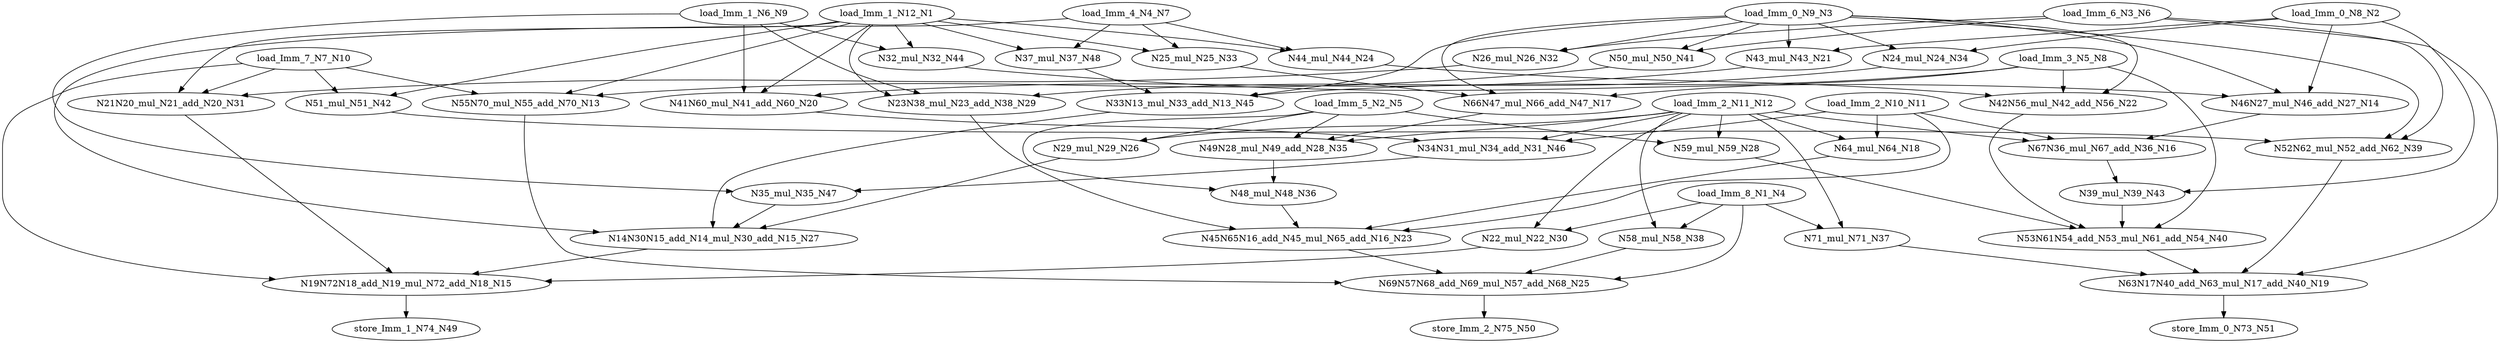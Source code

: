 digraph graphname {
N49 [color="black", ntype="outvar", label="store_Imm_1_N74_N49"];
N48 [color="black", ntype="operation", label="N37_mul_N37_N48"];
N41 [color="black", ntype="operation", label="N50_mul_N50_N41"];
N40 [color="black", ntype="operation", label="N53N61N54_add_N53_mul_N61_add_N54_N40"];
N43 [color="black", ntype="operation", label="N39_mul_N39_N43"];
N42 [color="black", ntype="operation", label="N51_mul_N51_N42"];
N45 [color="black", ntype="operation", label="N33N13_mul_N33_add_N13_N45"];
N44 [color="black", ntype="operation", label="N32_mul_N32_N44"];
N47 [color="black", ntype="operation", label="N35_mul_N35_N47"];
N46 [color="black", ntype="operation", label="N34N31_mul_N34_add_N31_N46"];
N29 [color="black", ntype="operation", label="N23N38_mul_N23_add_N38_N29"];
N28 [color="black", ntype="operation", label="N59_mul_N59_N28"];
N23 [color="black", ntype="operation", label="N45N65N16_add_N45_mul_N65_add_N16_N23"];
N22 [color="black", ntype="operation", label="N42N56_mul_N42_add_N56_N22"];
N21 [color="black", ntype="operation", label="N43_mul_N43_N21"];
N20 [color="black", ntype="operation", label="N41N60_mul_N41_add_N60_N20"];
N27 [color="black", ntype="operation", label="N14N30N15_add_N14_mul_N30_add_N15_N27"];
N26 [color="black", ntype="operation", label="N29_mul_N29_N26"];
N25 [color="black", ntype="operation", label="N69N57N68_add_N69_mul_N57_add_N68_N25"];
N24 [color="black", ntype="operation", label="N44_mul_N44_N24"];
N8 [color="black", ntype="invar", label="load_Imm_3_N5_N8"];
N9 [color="black", ntype="invar", label="load_Imm_1_N6_N9"];
N1 [color="black", ntype="invar", label="load_Imm_1_N12_N1"];
N2 [color="black", ntype="invar", label="load_Imm_0_N8_N2"];
N3 [color="black", ntype="invar", label="load_Imm_0_N9_N3"];
N4 [color="black", ntype="invar", label="load_Imm_8_N1_N4"];
N5 [color="black", ntype="invar", label="load_Imm_5_N2_N5"];
N6 [color="black", ntype="invar", label="load_Imm_6_N3_N6"];
N7 [color="black", ntype="invar", label="load_Imm_4_N4_N7"];
N12 [color="black", ntype="invar", label="load_Imm_2_N11_N12"];
N13 [color="black", ntype="operation", label="N55N70_mul_N55_add_N70_N13"];
N10 [color="black", ntype="invar", label="load_Imm_7_N7_N10"];
N11 [color="black", ntype="invar", label="load_Imm_2_N10_N11"];
N16 [color="black", ntype="operation", label="N67N36_mul_N67_add_N36_N16"];
N17 [color="black", ntype="operation", label="N66N47_mul_N66_add_N47_N17"];
N14 [color="black", ntype="operation", label="N46N27_mul_N46_add_N27_N14"];
N15 [color="black", ntype="operation", label="N19N72N18_add_N19_mul_N72_add_N18_N15"];
N18 [color="black", ntype="operation", label="N64_mul_N64_N18"];
N19 [color="black", ntype="operation", label="N63N17N40_add_N63_mul_N17_add_N40_N19"];
N50 [color="black", ntype="outvar", label="store_Imm_2_N75_N50"];
N51 [color="black", ntype="outvar", label="store_Imm_0_N73_N51"];
N38 [color="black", ntype="operation", label="N58_mul_N58_N38"];
N39 [color="black", ntype="operation", label="N52N62_mul_N52_add_N62_N39"];
N30 [color="black", ntype="operation", label="N22_mul_N22_N30"];
N31 [color="black", ntype="operation", label="N21N20_mul_N21_add_N20_N31"];
N32 [color="black", ntype="operation", label="N26_mul_N26_N32"];
N33 [color="black", ntype="operation", label="N25_mul_N25_N33"];
N34 [color="black", ntype="operation", label="N24_mul_N24_N34"];
N35 [color="black", ntype="operation", label="N49N28_mul_N49_add_N28_N35"];
N36 [color="black", ntype="operation", label="N48_mul_N48_N36"];
N37 [color="black", ntype="operation", label="N71_mul_N71_N37"];
N48 -> N45;
N41 -> N13;
N40 -> N19;
N43 -> N40;
N42 -> N39;
N45 -> N27;
N44 -> N14;
N47 -> N27;
N46 -> N47;
N29 -> N23;
N28 -> N40;
N23 -> N25;
N22 -> N40;
N21 -> N20;
N20 -> N46;
N27 -> N15;
N26 -> N27;
N25 -> N50;
N24 -> N22;
N8 -> N17;
N8 -> N22;
N8 -> N45;
N8 -> N40;
N9 -> N20;
N9 -> N44;
N9 -> N47;
N9 -> N29;
N1 -> N44;
N1 -> N29;
N1 -> N48;
N1 -> N31;
N1 -> N13;
N1 -> N33;
N1 -> N20;
N1 -> N42;
N1 -> N24;
N2 -> N34;
N2 -> N43;
N2 -> N14;
N2 -> N21;
N3 -> N41;
N3 -> N32;
N3 -> N14;
N3 -> N39;
N3 -> N21;
N3 -> N17;
N3 -> N45;
N3 -> N22;
N3 -> N34;
N4 -> N38;
N4 -> N37;
N4 -> N30;
N4 -> N25;
N5 -> N36;
N5 -> N28;
N5 -> N26;
N5 -> N35;
N6 -> N41;
N6 -> N39;
N6 -> N32;
N6 -> N19;
N7 -> N33;
N7 -> N24;
N7 -> N48;
N7 -> N27;
N12 -> N30;
N12 -> N35;
N12 -> N28;
N12 -> N16;
N12 -> N37;
N12 -> N18;
N12 -> N26;
N12 -> N38;
N12 -> N46;
N13 -> N25;
N10 -> N13;
N10 -> N31;
N10 -> N42;
N10 -> N15;
N11 -> N16;
N11 -> N46;
N11 -> N18;
N11 -> N23;
N16 -> N43;
N17 -> N35;
N14 -> N16;
N15 -> N49;
N18 -> N23;
N19 -> N51;
N38 -> N25;
N39 -> N19;
N30 -> N15;
N31 -> N15;
N32 -> N31;
N33 -> N17;
N34 -> N29;
N35 -> N36;
N36 -> N23;
N37 -> N19;
}

